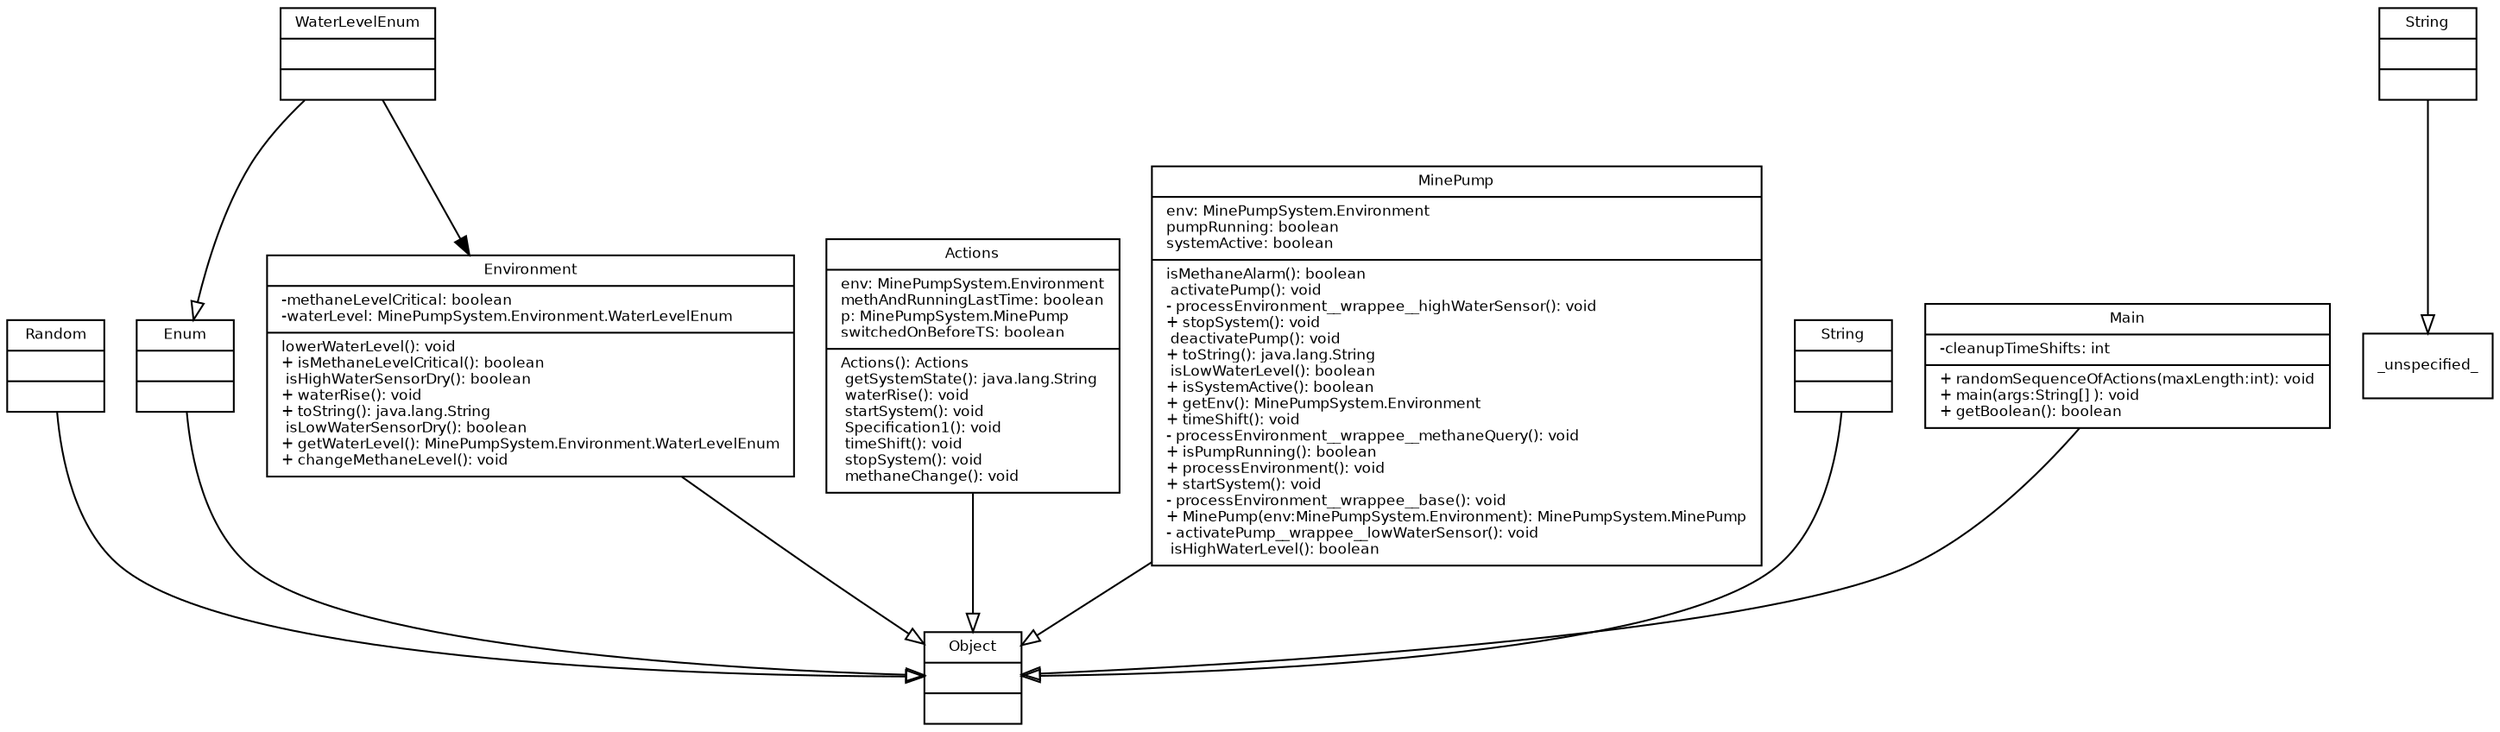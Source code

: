 digraph TypeHierarchy { 
        fontname = "Bitstream Vera Sans"
        fontsize = 8

        node [
                  fontname = "Bitstream Vera Sans"
                  fontsize = 8
                  shape = "record"
        ]

        edge [
                  fontname = "Bitstream Vera Sans"
                  fontsize = 8
        ]

        Random [
                  label = "{Random||}"
        ]

        java_lang_Enum [
                  label = "{Enum||}"
        ]

        Actions [
                  label = "{Actions|env: MinePumpSystem.Environment\lmethAndRunningLastTime: boolean\lp: MinePumpSystem.MinePump\lswitchedOnBeforeTS: boolean\l| Actions(): Actions\l getSystemState(): java.lang.String\l waterRise(): void\l startSystem(): void\l Specification1(): void\l timeShift(): void\l stopSystem(): void\l methaneChange(): void\l}"
        ]

        MinePumpSystem_Environment [
                  label = "{Environment|-methaneLevelCritical: boolean\l-waterLevel: MinePumpSystem.Environment.WaterLevelEnum\l| lowerWaterLevel(): void\l+ isMethaneLevelCritical(): boolean\l isHighWaterSensorDry(): boolean\l+ waterRise(): void\l+ toString(): java.lang.String\l isLowWaterSensorDry(): boolean\l+ getWaterLevel(): MinePumpSystem.Environment.WaterLevelEnum\l+ changeMethaneLevel(): void\l}"
        ]

        MinePumpSystem_MinePump [
                  label = "{MinePump|env: MinePumpSystem.Environment\lpumpRunning: boolean\lsystemActive: boolean\l| isMethaneAlarm(): boolean\l activatePump(): void\l- processEnvironment__wrappee__highWaterSensor(): void\l+ stopSystem(): void\l deactivatePump(): void\l+ toString(): java.lang.String\l isLowWaterLevel(): boolean\l+ isSystemActive(): boolean\l+ getEnv(): MinePumpSystem.Environment\l+ timeShift(): void\l- processEnvironment__wrappee__methaneQuery(): void\l+ isPumpRunning(): boolean\l+ processEnvironment(): void\l+ startSystem(): void\l- processEnvironment__wrappee__base(): void\l+ MinePump(env:MinePumpSystem.Environment): MinePumpSystem.MinePump\l- activatePump__wrappee__lowWaterSensor(): void\l isHighWaterLevel(): boolean\l}"
        ]

        java_lang_String [
                  label = "{String||}"
        ]

        String [
                  label = "{String||}"
        ]

        MinePumpSystem_Environment_WaterLevelEnum [
                  label = "{WaterLevelEnum||}"
        ]

        java_lang_Object [
                  label = "{Object||}"
        ]

        Main [
                  label = "{Main|-cleanupTimeShifts: int\l|+ randomSequenceOfActions(maxLength:int): void\l+ main(args:String[] ): void\l+ getBoolean(): boolean\l}"
        ]

        edge [
                  arrowhead = "empty"
                  style = "solid"
                  arrowtail = "none"
        ]

        Random -> java_lang_Object
        java_lang_Enum -> java_lang_Object
        Actions -> java_lang_Object
        MinePumpSystem_Environment -> java_lang_Object
        MinePumpSystem_MinePump -> java_lang_Object
        java_lang_String -> java_lang_Object
        String -> _unspecified_
        MinePumpSystem_Environment_WaterLevelEnum -> java_lang_Enum
        Main -> java_lang_Object
        edge [
                  arrowhead = "empty"
                  style = "dashed"
                  arrowtail = "none"
        ]

        edge [
                  arrowhead = "normal"
                  style = "solid"
                  arrowtail = "odot"
        ]

        MinePumpSystem_Environment_WaterLevelEnum -> MinePumpSystem_Environment
}